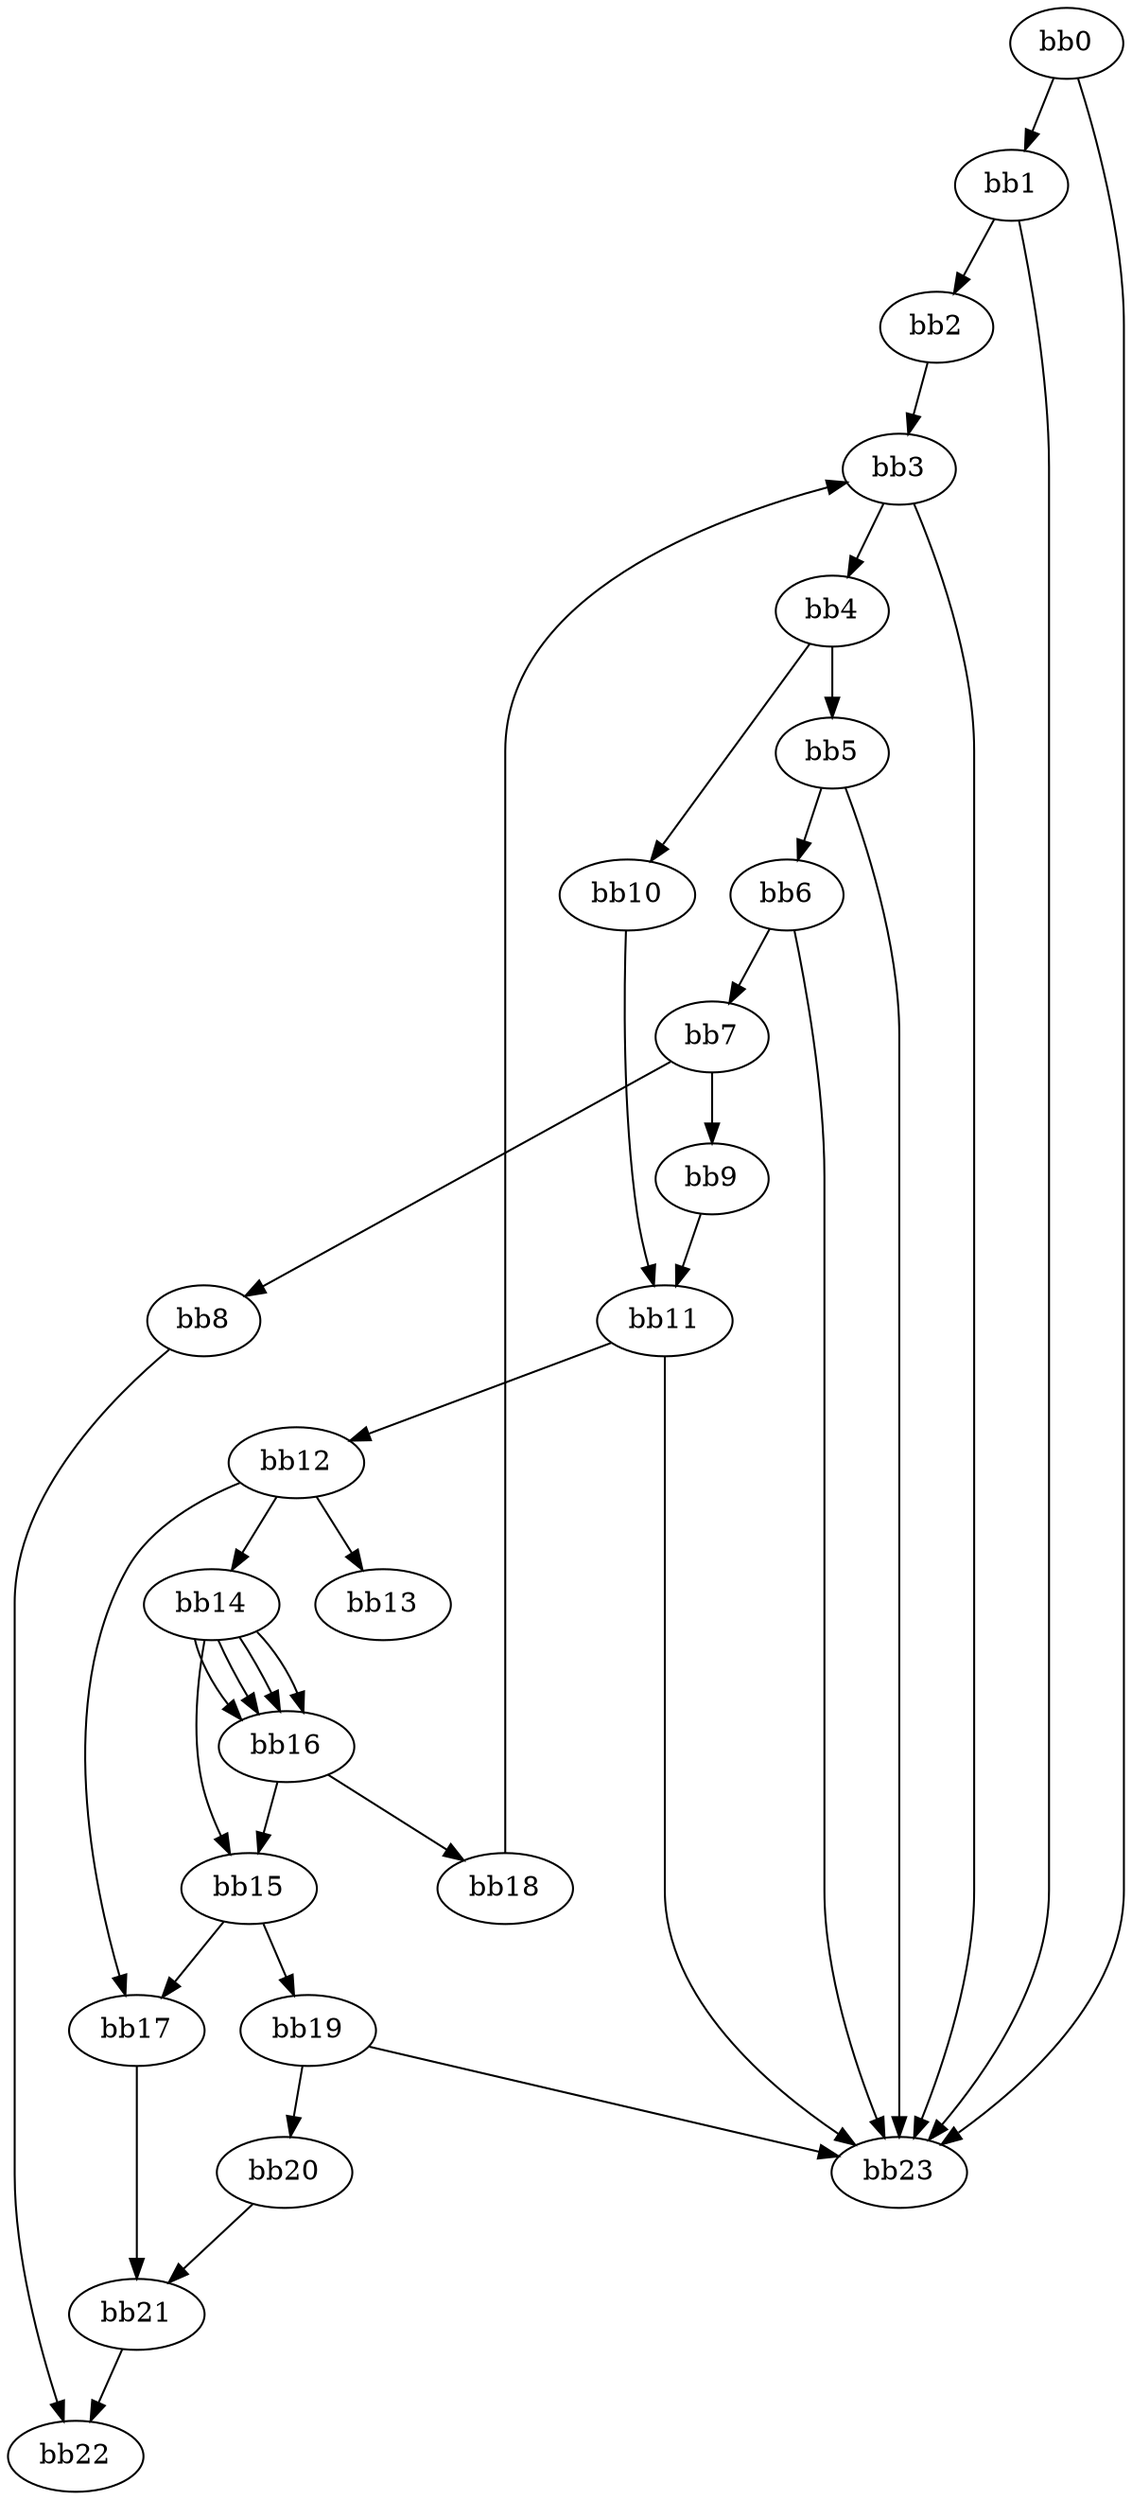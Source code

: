 digraph {
    0 [ label = "bb0\l" ]
    1 [ label = "bb1\l" ]
    2 [ label = "bb2\l" ]
    3 [ label = "bb3\l" ]
    4 [ label = "bb4\l" ]
    5 [ label = "bb5\l" ]
    6 [ label = "bb6\l" ]
    7 [ label = "bb7\l" ]
    8 [ label = "bb8\l" ]
    9 [ label = "bb9\l" ]
    10 [ label = "bb10\l" ]
    11 [ label = "bb11\l" ]
    12 [ label = "bb12\l" ]
    13 [ label = "bb13\l" ]
    14 [ label = "bb14\l" ]
    15 [ label = "bb15\l" ]
    16 [ label = "bb16\l" ]
    17 [ label = "bb17\l" ]
    18 [ label = "bb18\l" ]
    19 [ label = "bb19\l" ]
    20 [ label = "bb20\l" ]
    21 [ label = "bb21\l" ]
    22 [ label = "bb22\l" ]
    23 [ label = "bb23\l" ]
    0 -> 1 [ ]
    0 -> 23 [ ]
    1 -> 2 [ ]
    1 -> 23 [ ]
    2 -> 3 [ ]
    3 -> 4 [ ]
    3 -> 23 [ ]
    4 -> 5 [ ]
    4 -> 10 [ ]
    5 -> 6 [ ]
    5 -> 23 [ ]
    6 -> 7 [ ]
    6 -> 23 [ ]
    7 -> 8 [ ]
    7 -> 9 [ ]
    8 -> 22 [ ]
    9 -> 11 [ ]
    10 -> 11 [ ]
    11 -> 12 [ ]
    11 -> 23 [ ]
    12 -> 13 [ ]
    12 -> 14 [ ]
    12 -> 17 [ ]
    14 -> 15 [ ]
    14 -> 16 [ ]
    14 -> 16 [ ]
    14 -> 16 [ ]
    14 -> 16 [ ]
    15 -> 17 [ ]
    15 -> 19 [ ]
    16 -> 15 [ ]
    16 -> 18 [ ]
    17 -> 21 [ ]
    18 -> 3 [ ]
    19 -> 20 [ ]
    19 -> 23 [ ]
    20 -> 21 [ ]
    21 -> 22 [ ]
}

